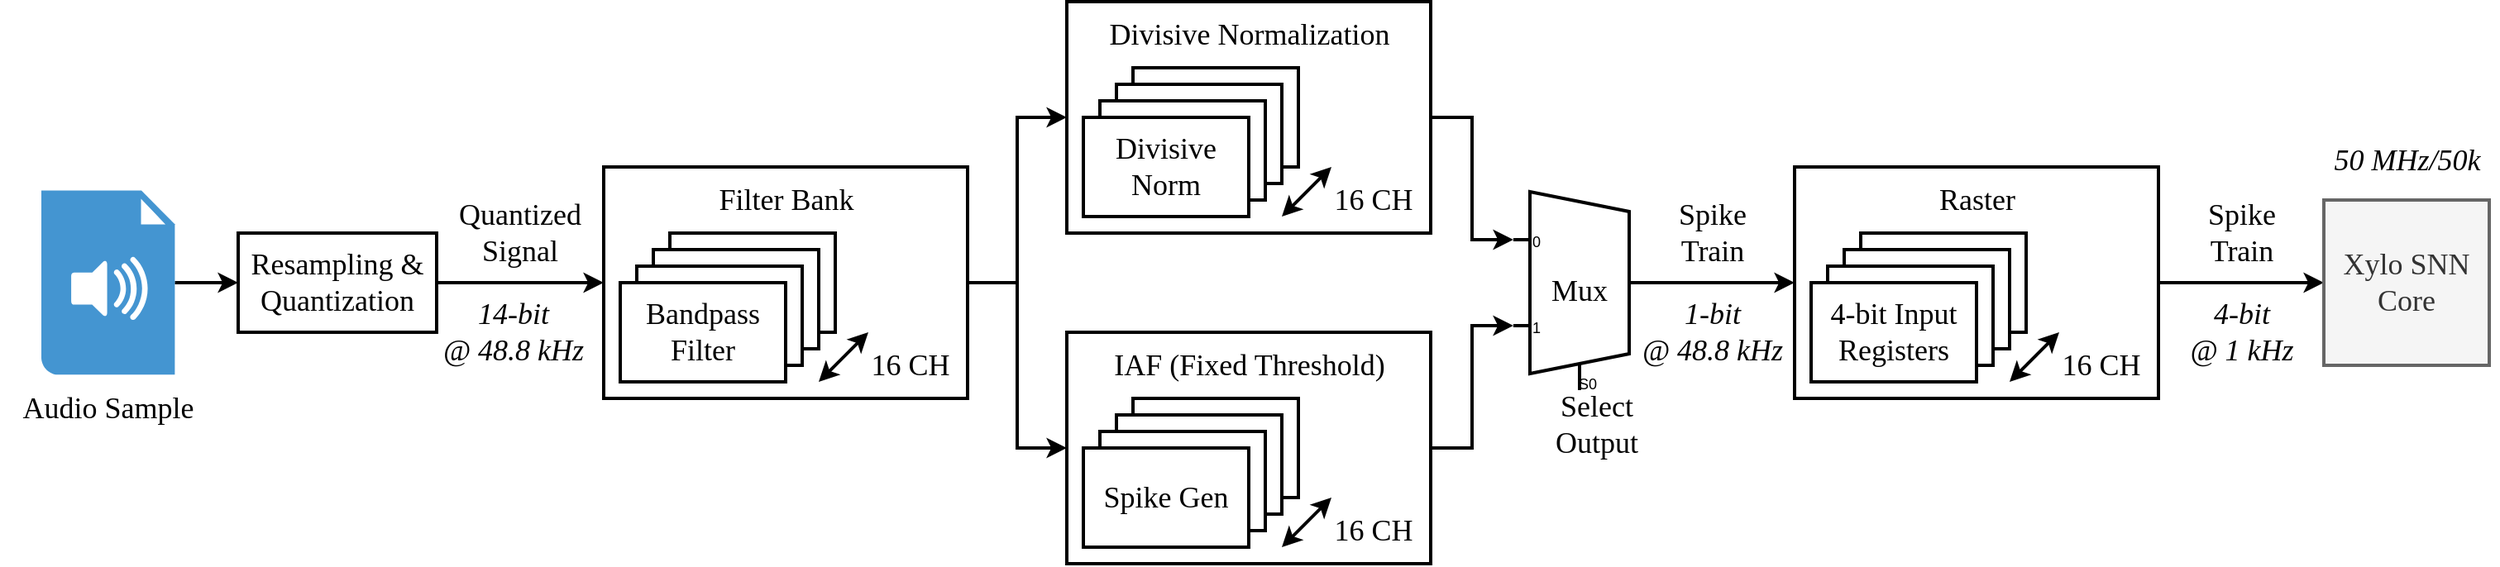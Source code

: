 <mxfile version="22.1.3" type="device">
  <diagram name="Page-1" id="toTXQOctY8lqpIN5eQkJ">
    <mxGraphModel dx="2390" dy="1502" grid="1" gridSize="10" guides="1" tooltips="1" connect="1" arrows="1" fold="1" page="1" pageScale="1" pageWidth="1169" pageHeight="827" math="0" shadow="0">
      <root>
        <mxCell id="0" />
        <mxCell id="1" parent="0" />
        <mxCell id="9MsrRh6NDD8cImw58Ieo-74" value="Quantized &lt;br&gt;Signal" style="text;html=1;align=center;verticalAlign=middle;resizable=0;points=[];autosize=1;strokeColor=none;fillColor=none;fontFamily=Times New Roman;fontSize=18;" parent="1" vertex="1">
          <mxGeometry x="1069" y="434" width="100" height="60" as="geometry" />
        </mxCell>
        <mxCell id="9MsrRh6NDD8cImw58Ieo-85" value="" style="endArrow=classic;html=1;rounded=0;strokeWidth=2;exitX=1;exitY=0.5;exitDx=0;exitDy=0;entryX=0;entryY=0.5;entryDx=0;entryDy=0;" parent="1" source="4LmcdgoC0FhjK_fIYMWv-4" target="7w7PCdq3hjsfF6tZsjkb-11" edge="1">
          <mxGeometry width="50" height="50" relative="1" as="geometry">
            <mxPoint x="1080" y="494" as="sourcePoint" />
            <mxPoint x="1160" y="494.12" as="targetPoint" />
          </mxGeometry>
        </mxCell>
        <mxCell id="7w7PCdq3hjsfF6tZsjkb-21" style="edgeStyle=orthogonalEdgeStyle;rounded=0;orthogonalLoop=1;jettySize=auto;html=1;exitX=1;exitY=0.5;exitDx=0;exitDy=0;entryX=0;entryY=0.5;entryDx=0;entryDy=0;strokeWidth=2;" parent="1" source="7w7PCdq3hjsfF6tZsjkb-11" target="7w7PCdq3hjsfF6tZsjkb-13" edge="1">
          <mxGeometry relative="1" as="geometry" />
        </mxCell>
        <mxCell id="7w7PCdq3hjsfF6tZsjkb-30" style="edgeStyle=orthogonalEdgeStyle;rounded=0;orthogonalLoop=1;jettySize=auto;html=1;exitX=1;exitY=0.5;exitDx=0;exitDy=0;entryX=0;entryY=0.5;entryDx=0;entryDy=0;strokeWidth=2;" parent="1" source="7w7PCdq3hjsfF6tZsjkb-11" target="7w7PCdq3hjsfF6tZsjkb-22" edge="1">
          <mxGeometry relative="1" as="geometry" />
        </mxCell>
        <mxCell id="7w7PCdq3hjsfF6tZsjkb-11" value="" style="rounded=0;whiteSpace=wrap;html=1;fillColor=none;strokeWidth=2;" parent="1" vertex="1">
          <mxGeometry x="1170" y="424" width="220" height="140" as="geometry" />
        </mxCell>
        <mxCell id="9MsrRh6NDD8cImw58Ieo-57" value="" style="endArrow=classic;startArrow=classic;html=1;rounded=0;strokeWidth=2;" parent="1" edge="1">
          <mxGeometry width="50" height="50" relative="1" as="geometry">
            <mxPoint x="1300" y="554" as="sourcePoint" />
            <mxPoint x="1330" y="524" as="targetPoint" />
          </mxGeometry>
        </mxCell>
        <mxCell id="9MsrRh6NDD8cImw58Ieo-43" value="Bandpass Filter" style="whiteSpace=wrap;html=1;fontFamily=Times New Roman;fontSize=18;strokeWidth=2;" parent="1" vertex="1">
          <mxGeometry x="1210" y="464" width="100" height="60" as="geometry" />
        </mxCell>
        <mxCell id="9MsrRh6NDD8cImw58Ieo-44" value="Bandpass Filter" style="whiteSpace=wrap;html=1;fontFamily=Times New Roman;fontSize=18;strokeWidth=2;" parent="1" vertex="1">
          <mxGeometry x="1200" y="474" width="100" height="60" as="geometry" />
        </mxCell>
        <mxCell id="9MsrRh6NDD8cImw58Ieo-45" value="Bandpass Filter" style="whiteSpace=wrap;html=1;fontFamily=Times New Roman;fontSize=18;strokeWidth=2;" parent="1" vertex="1">
          <mxGeometry x="1190" y="484" width="100" height="60" as="geometry" />
        </mxCell>
        <mxCell id="7w7PCdq3hjsfF6tZsjkb-8" value="Bandpass Filter" style="whiteSpace=wrap;html=1;fontFamily=Times New Roman;fontSize=18;strokeWidth=2;" parent="1" vertex="1">
          <mxGeometry x="1180" y="494" width="100" height="60" as="geometry" />
        </mxCell>
        <mxCell id="7w7PCdq3hjsfF6tZsjkb-9" value="16 CH" style="text;html=1;align=center;verticalAlign=middle;resizable=0;points=[];autosize=1;strokeColor=none;fillColor=none;fontFamily=Times New Roman;fontSize=18;" parent="1" vertex="1">
          <mxGeometry x="1320" y="524" width="70" height="40" as="geometry" />
        </mxCell>
        <mxCell id="7w7PCdq3hjsfF6tZsjkb-12" value="Filter Bank" style="text;html=1;align=center;verticalAlign=middle;resizable=0;points=[];autosize=1;strokeColor=none;fillColor=none;fontFamily=Times New Roman;fontSize=18;" parent="1" vertex="1">
          <mxGeometry x="1230" y="424" width="100" height="40" as="geometry" />
        </mxCell>
        <mxCell id="7w7PCdq3hjsfF6tZsjkb-13" value="" style="rounded=0;whiteSpace=wrap;html=1;fillColor=none;strokeWidth=2;" parent="1" vertex="1">
          <mxGeometry x="1450" y="324" width="220" height="140" as="geometry" />
        </mxCell>
        <mxCell id="7w7PCdq3hjsfF6tZsjkb-14" value="" style="endArrow=classic;startArrow=classic;html=1;rounded=0;strokeWidth=2;" parent="1" edge="1">
          <mxGeometry width="50" height="50" relative="1" as="geometry">
            <mxPoint x="1580" y="454" as="sourcePoint" />
            <mxPoint x="1610" y="424" as="targetPoint" />
          </mxGeometry>
        </mxCell>
        <mxCell id="7w7PCdq3hjsfF6tZsjkb-15" value="Bandpass Filter" style="whiteSpace=wrap;html=1;fontFamily=Times New Roman;fontSize=18;strokeWidth=2;" parent="1" vertex="1">
          <mxGeometry x="1490" y="364" width="100" height="60" as="geometry" />
        </mxCell>
        <mxCell id="7w7PCdq3hjsfF6tZsjkb-16" value="Bandpass Filter" style="whiteSpace=wrap;html=1;fontFamily=Times New Roman;fontSize=18;strokeWidth=2;" parent="1" vertex="1">
          <mxGeometry x="1480" y="374" width="100" height="60" as="geometry" />
        </mxCell>
        <mxCell id="7w7PCdq3hjsfF6tZsjkb-17" value="Bandpass Filter" style="whiteSpace=wrap;html=1;fontFamily=Times New Roman;fontSize=18;strokeWidth=2;" parent="1" vertex="1">
          <mxGeometry x="1470" y="384" width="100" height="60" as="geometry" />
        </mxCell>
        <mxCell id="7w7PCdq3hjsfF6tZsjkb-18" value="Divisive Norm" style="whiteSpace=wrap;html=1;fontFamily=Times New Roman;fontSize=18;strokeWidth=2;" parent="1" vertex="1">
          <mxGeometry x="1460" y="394" width="100" height="60" as="geometry" />
        </mxCell>
        <mxCell id="7w7PCdq3hjsfF6tZsjkb-19" value="16 CH" style="text;html=1;align=center;verticalAlign=middle;resizable=0;points=[];autosize=1;strokeColor=none;fillColor=none;fontFamily=Times New Roman;fontSize=18;" parent="1" vertex="1">
          <mxGeometry x="1600" y="424" width="70" height="40" as="geometry" />
        </mxCell>
        <mxCell id="7w7PCdq3hjsfF6tZsjkb-20" value="Divisive Normalization" style="text;html=1;align=center;verticalAlign=middle;resizable=0;points=[];autosize=1;strokeColor=none;fillColor=none;fontFamily=Times New Roman;fontSize=18;" parent="1" vertex="1">
          <mxGeometry x="1465" y="324" width="190" height="40" as="geometry" />
        </mxCell>
        <mxCell id="7w7PCdq3hjsfF6tZsjkb-22" value="" style="rounded=0;whiteSpace=wrap;html=1;fillColor=none;strokeWidth=2;" parent="1" vertex="1">
          <mxGeometry x="1450" y="524" width="220" height="140" as="geometry" />
        </mxCell>
        <mxCell id="7w7PCdq3hjsfF6tZsjkb-23" value="" style="endArrow=classic;startArrow=classic;html=1;rounded=0;strokeWidth=2;" parent="1" edge="1">
          <mxGeometry width="50" height="50" relative="1" as="geometry">
            <mxPoint x="1580" y="654" as="sourcePoint" />
            <mxPoint x="1610" y="624" as="targetPoint" />
          </mxGeometry>
        </mxCell>
        <mxCell id="7w7PCdq3hjsfF6tZsjkb-24" value="Bandpass Filter" style="whiteSpace=wrap;html=1;fontFamily=Times New Roman;fontSize=18;strokeWidth=2;" parent="1" vertex="1">
          <mxGeometry x="1490" y="564" width="100" height="60" as="geometry" />
        </mxCell>
        <mxCell id="7w7PCdq3hjsfF6tZsjkb-25" value="Bandpass Filter" style="whiteSpace=wrap;html=1;fontFamily=Times New Roman;fontSize=18;strokeWidth=2;" parent="1" vertex="1">
          <mxGeometry x="1480" y="574" width="100" height="60" as="geometry" />
        </mxCell>
        <mxCell id="7w7PCdq3hjsfF6tZsjkb-26" value="Bandpass Filter" style="whiteSpace=wrap;html=1;fontFamily=Times New Roman;fontSize=18;strokeWidth=2;" parent="1" vertex="1">
          <mxGeometry x="1470" y="584" width="100" height="60" as="geometry" />
        </mxCell>
        <mxCell id="7w7PCdq3hjsfF6tZsjkb-27" value="Spike Gen" style="whiteSpace=wrap;html=1;fontFamily=Times New Roman;fontSize=18;strokeWidth=2;" parent="1" vertex="1">
          <mxGeometry x="1460" y="594" width="100" height="60" as="geometry" />
        </mxCell>
        <mxCell id="7w7PCdq3hjsfF6tZsjkb-28" value="16 CH" style="text;html=1;align=center;verticalAlign=middle;resizable=0;points=[];autosize=1;strokeColor=none;fillColor=none;fontFamily=Times New Roman;fontSize=18;" parent="1" vertex="1">
          <mxGeometry x="1600" y="624" width="70" height="40" as="geometry" />
        </mxCell>
        <mxCell id="7w7PCdq3hjsfF6tZsjkb-29" value="IAF (Fixed Threshold)" style="text;html=1;align=center;verticalAlign=middle;resizable=0;points=[];autosize=1;strokeColor=none;fillColor=none;fontFamily=Times New Roman;fontSize=18;" parent="1" vertex="1">
          <mxGeometry x="1465" y="524" width="190" height="40" as="geometry" />
        </mxCell>
        <mxCell id="7w7PCdq3hjsfF6tZsjkb-38" style="edgeStyle=orthogonalEdgeStyle;rounded=0;orthogonalLoop=1;jettySize=auto;html=1;exitX=1;exitY=0.5;exitDx=0;exitDy=-5;exitPerimeter=0;strokeWidth=2;entryX=0;entryY=0.5;entryDx=0;entryDy=0;" parent="1" source="7w7PCdq3hjsfF6tZsjkb-34" target="2wzVH3fkBpW3y58YIU7X-1" edge="1">
          <mxGeometry relative="1" as="geometry">
            <mxPoint x="1870" y="494" as="targetPoint" />
          </mxGeometry>
        </mxCell>
        <mxCell id="7w7PCdq3hjsfF6tZsjkb-34" value="Mux" style="shadow=0;dashed=0;align=center;html=1;strokeWidth=2;shape=mxgraph.electrical.abstract.mux2;whiteSpace=wrap;fontFamily=Times New Roman;fontSize=18;" parent="1" vertex="1">
          <mxGeometry x="1720" y="439" width="80" height="120" as="geometry" />
        </mxCell>
        <mxCell id="7w7PCdq3hjsfF6tZsjkb-35" value="Select &lt;br&gt;Output" style="text;html=1;align=center;verticalAlign=middle;resizable=0;points=[];autosize=1;strokeColor=none;fillColor=none;fontFamily=Times New Roman;fontSize=18;" parent="1" vertex="1">
          <mxGeometry x="1735" y="550" width="70" height="60" as="geometry" />
        </mxCell>
        <mxCell id="7w7PCdq3hjsfF6tZsjkb-36" style="edgeStyle=orthogonalEdgeStyle;rounded=0;orthogonalLoop=1;jettySize=auto;html=1;exitX=1;exitY=0.5;exitDx=0;exitDy=0;entryX=0;entryY=0.217;entryDx=0;entryDy=3;entryPerimeter=0;strokeWidth=2;" parent="1" source="7w7PCdq3hjsfF6tZsjkb-13" target="7w7PCdq3hjsfF6tZsjkb-34" edge="1">
          <mxGeometry relative="1" as="geometry" />
        </mxCell>
        <mxCell id="7w7PCdq3hjsfF6tZsjkb-37" style="edgeStyle=orthogonalEdgeStyle;rounded=0;orthogonalLoop=1;jettySize=auto;html=1;entryX=0;entryY=0.65;entryDx=0;entryDy=3;entryPerimeter=0;strokeWidth=2;" parent="1" source="7w7PCdq3hjsfF6tZsjkb-22" target="7w7PCdq3hjsfF6tZsjkb-34" edge="1">
          <mxGeometry relative="1" as="geometry" />
        </mxCell>
        <mxCell id="7w7PCdq3hjsfF6tZsjkb-45" value="Spike &lt;br&gt;Train" style="text;html=1;align=center;verticalAlign=middle;resizable=0;points=[];autosize=1;strokeColor=none;fillColor=none;fontFamily=Times New Roman;fontSize=18;" parent="1" vertex="1">
          <mxGeometry x="1810" y="434" width="60" height="60" as="geometry" />
        </mxCell>
        <mxCell id="2wzVH3fkBpW3y58YIU7X-11" style="edgeStyle=orthogonalEdgeStyle;rounded=0;orthogonalLoop=1;jettySize=auto;html=1;exitX=1;exitY=0.5;exitDx=0;exitDy=0;entryX=0;entryY=0.5;entryDx=0;entryDy=0;strokeWidth=2;" parent="1" source="2wzVH3fkBpW3y58YIU7X-1" target="2wzVH3fkBpW3y58YIU7X-9" edge="1">
          <mxGeometry relative="1" as="geometry" />
        </mxCell>
        <mxCell id="2wzVH3fkBpW3y58YIU7X-1" value="" style="rounded=0;whiteSpace=wrap;html=1;fillColor=none;strokeWidth=2;" parent="1" vertex="1">
          <mxGeometry x="1890" y="424" width="220" height="140" as="geometry" />
        </mxCell>
        <mxCell id="2wzVH3fkBpW3y58YIU7X-2" value="" style="endArrow=classic;startArrow=classic;html=1;rounded=0;strokeWidth=2;" parent="1" edge="1">
          <mxGeometry width="50" height="50" relative="1" as="geometry">
            <mxPoint x="2020" y="554" as="sourcePoint" />
            <mxPoint x="2050" y="524" as="targetPoint" />
          </mxGeometry>
        </mxCell>
        <mxCell id="2wzVH3fkBpW3y58YIU7X-3" value="Bandpass Filter" style="whiteSpace=wrap;html=1;fontFamily=Times New Roman;fontSize=18;strokeWidth=2;" parent="1" vertex="1">
          <mxGeometry x="1930" y="464" width="100" height="60" as="geometry" />
        </mxCell>
        <mxCell id="2wzVH3fkBpW3y58YIU7X-4" value="Bandpass Filter" style="whiteSpace=wrap;html=1;fontFamily=Times New Roman;fontSize=18;strokeWidth=2;" parent="1" vertex="1">
          <mxGeometry x="1920" y="474" width="100" height="60" as="geometry" />
        </mxCell>
        <mxCell id="2wzVH3fkBpW3y58YIU7X-5" value="Bandpass Filter" style="whiteSpace=wrap;html=1;fontFamily=Times New Roman;fontSize=18;strokeWidth=2;" parent="1" vertex="1">
          <mxGeometry x="1910" y="484" width="100" height="60" as="geometry" />
        </mxCell>
        <mxCell id="2wzVH3fkBpW3y58YIU7X-6" value="4-bit Input Registers" style="whiteSpace=wrap;html=1;fontFamily=Times New Roman;fontSize=18;strokeWidth=2;" parent="1" vertex="1">
          <mxGeometry x="1900" y="494" width="100" height="60" as="geometry" />
        </mxCell>
        <mxCell id="2wzVH3fkBpW3y58YIU7X-7" value="16 CH" style="text;html=1;align=center;verticalAlign=middle;resizable=0;points=[];autosize=1;strokeColor=none;fillColor=none;fontFamily=Times New Roman;fontSize=18;" parent="1" vertex="1">
          <mxGeometry x="2040" y="524" width="70" height="40" as="geometry" />
        </mxCell>
        <mxCell id="2wzVH3fkBpW3y58YIU7X-8" value="Raster" style="text;html=1;align=center;verticalAlign=middle;resizable=0;points=[];autosize=1;strokeColor=none;fillColor=none;fontFamily=Times New Roman;fontSize=18;" parent="1" vertex="1">
          <mxGeometry x="1965" y="424" width="70" height="40" as="geometry" />
        </mxCell>
        <mxCell id="2wzVH3fkBpW3y58YIU7X-9" value="Xylo SNN Core" style="whiteSpace=wrap;html=1;fontFamily=Times New Roman;fontSize=18;strokeWidth=2;fillColor=#f5f5f5;fontColor=#333333;strokeColor=#666666;" parent="1" vertex="1">
          <mxGeometry x="2210" y="444" width="100" height="100" as="geometry" />
        </mxCell>
        <mxCell id="2wzVH3fkBpW3y58YIU7X-12" value="Spike &lt;br&gt;Train" style="text;html=1;align=center;verticalAlign=middle;resizable=0;points=[];autosize=1;strokeColor=none;fillColor=none;fontFamily=Times New Roman;fontSize=18;" parent="1" vertex="1">
          <mxGeometry x="2130" y="434" width="60" height="60" as="geometry" />
        </mxCell>
        <mxCell id="2wzVH3fkBpW3y58YIU7X-13" value="1-bit&lt;br&gt;@ 48.8 kHz" style="text;html=1;align=center;verticalAlign=middle;resizable=0;points=[];autosize=1;strokeColor=none;fillColor=none;fontFamily=Times New Roman;fontSize=18;fontStyle=2" parent="1" vertex="1">
          <mxGeometry x="1785" y="494" width="110" height="60" as="geometry" />
        </mxCell>
        <mxCell id="2wzVH3fkBpW3y58YIU7X-14" value="4-bit&lt;br&gt;@ 1 kHz" style="text;html=1;align=center;verticalAlign=middle;resizable=0;points=[];autosize=1;strokeColor=none;fillColor=none;fontFamily=Times New Roman;fontSize=18;fontStyle=2" parent="1" vertex="1">
          <mxGeometry x="2115" y="494" width="90" height="60" as="geometry" />
        </mxCell>
        <mxCell id="2wzVH3fkBpW3y58YIU7X-17" value="50 MHz/50k" style="text;html=1;align=center;verticalAlign=middle;resizable=0;points=[];autosize=1;strokeColor=none;fillColor=none;fontFamily=Times New Roman;fontSize=18;fontStyle=2" parent="1" vertex="1">
          <mxGeometry x="2205" y="400" width="110" height="40" as="geometry" />
        </mxCell>
        <mxCell id="4LmcdgoC0FhjK_fIYMWv-5" style="edgeStyle=orthogonalEdgeStyle;rounded=0;orthogonalLoop=1;jettySize=auto;html=1;entryX=0;entryY=0.5;entryDx=0;entryDy=0;strokeWidth=2;" edge="1" parent="1" source="4LmcdgoC0FhjK_fIYMWv-1" target="4LmcdgoC0FhjK_fIYMWv-4">
          <mxGeometry relative="1" as="geometry" />
        </mxCell>
        <mxCell id="4LmcdgoC0FhjK_fIYMWv-1" value="" style="shadow=0;dashed=0;html=1;strokeColor=none;fillColor=#4495D1;labelPosition=center;verticalLabelPosition=bottom;verticalAlign=top;align=center;outlineConnect=0;shape=mxgraph.veeam.audio_file;" vertex="1" parent="1">
          <mxGeometry x="830" y="438.29" width="80.7" height="111.39" as="geometry" />
        </mxCell>
        <mxCell id="4LmcdgoC0FhjK_fIYMWv-4" value="Resampling &amp;amp; Quantization" style="whiteSpace=wrap;html=1;fontFamily=Times New Roman;fontSize=18;strokeWidth=2;" vertex="1" parent="1">
          <mxGeometry x="949" y="463.99" width="120" height="60" as="geometry" />
        </mxCell>
        <mxCell id="4LmcdgoC0FhjK_fIYMWv-6" value="Audio Sample" style="text;html=1;align=center;verticalAlign=middle;resizable=0;points=[];autosize=1;strokeColor=none;fillColor=none;fontFamily=Times New Roman;fontSize=18;" vertex="1" parent="1">
          <mxGeometry x="805.35" y="550.0" width="130" height="40" as="geometry" />
        </mxCell>
        <mxCell id="4LmcdgoC0FhjK_fIYMWv-7" value="14-bit&lt;br&gt;@ 48.8 kHz" style="text;html=1;align=center;verticalAlign=middle;resizable=0;points=[];autosize=1;strokeColor=none;fillColor=none;fontFamily=Times New Roman;fontSize=18;fontStyle=2" vertex="1" parent="1">
          <mxGeometry x="1060" y="494" width="110" height="60" as="geometry" />
        </mxCell>
      </root>
    </mxGraphModel>
  </diagram>
</mxfile>
